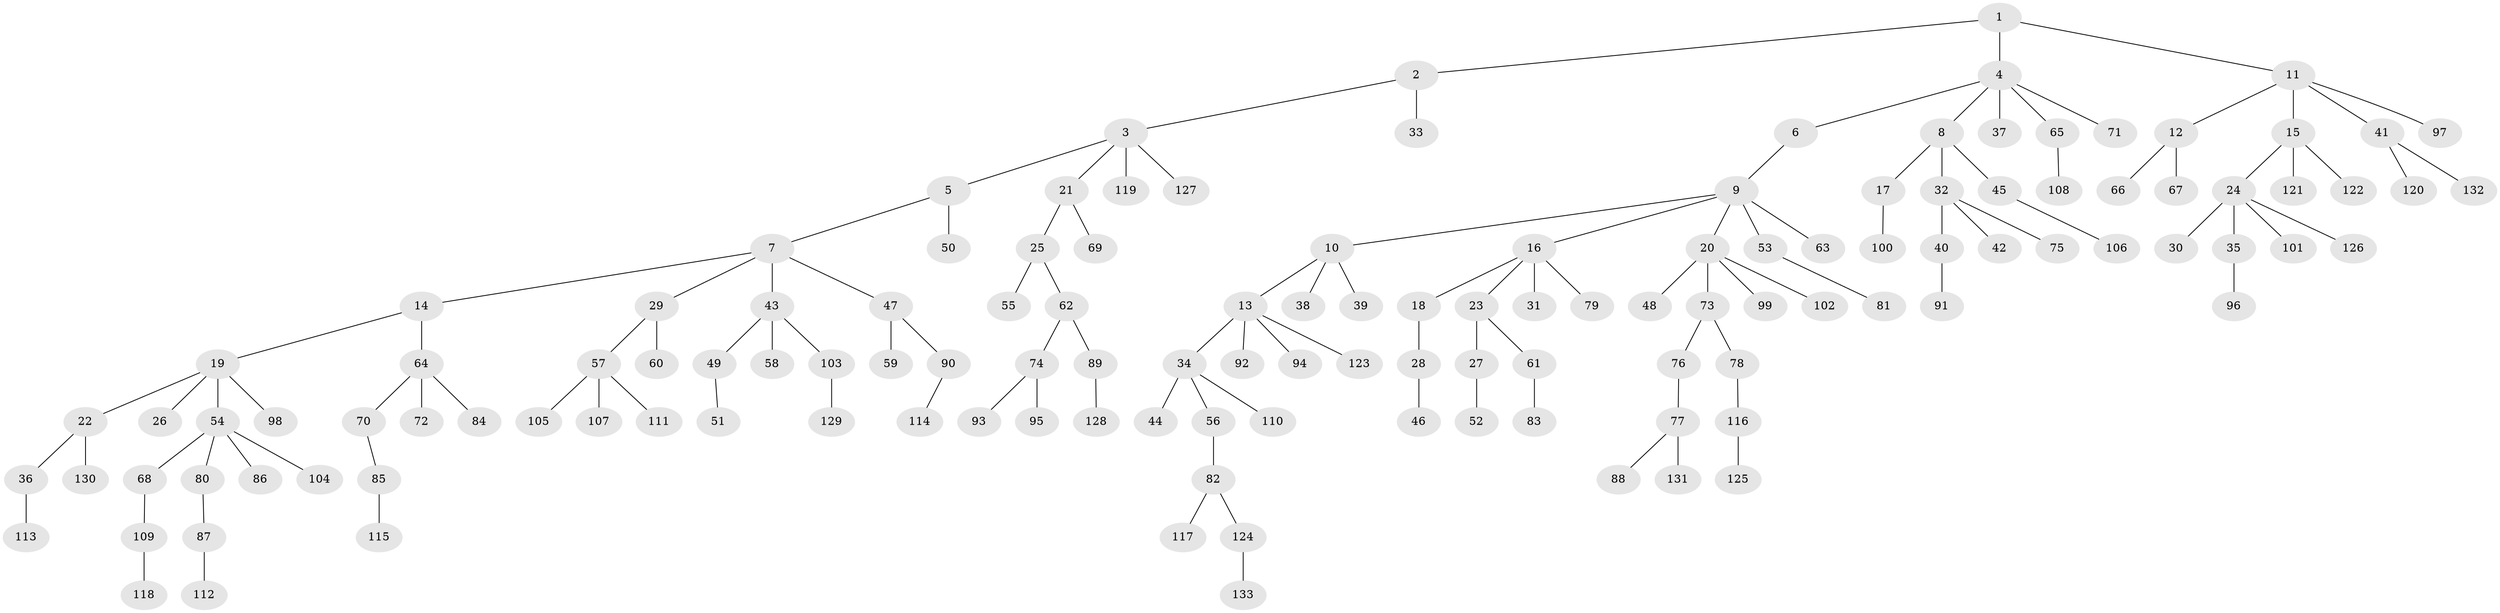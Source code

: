// Generated by graph-tools (version 1.1) at 2025/53/03/09/25 04:53:06]
// undirected, 133 vertices, 132 edges
graph export_dot {
graph [start="1"]
  node [color=gray90,style=filled];
  1;
  2;
  3;
  4;
  5;
  6;
  7;
  8;
  9;
  10;
  11;
  12;
  13;
  14;
  15;
  16;
  17;
  18;
  19;
  20;
  21;
  22;
  23;
  24;
  25;
  26;
  27;
  28;
  29;
  30;
  31;
  32;
  33;
  34;
  35;
  36;
  37;
  38;
  39;
  40;
  41;
  42;
  43;
  44;
  45;
  46;
  47;
  48;
  49;
  50;
  51;
  52;
  53;
  54;
  55;
  56;
  57;
  58;
  59;
  60;
  61;
  62;
  63;
  64;
  65;
  66;
  67;
  68;
  69;
  70;
  71;
  72;
  73;
  74;
  75;
  76;
  77;
  78;
  79;
  80;
  81;
  82;
  83;
  84;
  85;
  86;
  87;
  88;
  89;
  90;
  91;
  92;
  93;
  94;
  95;
  96;
  97;
  98;
  99;
  100;
  101;
  102;
  103;
  104;
  105;
  106;
  107;
  108;
  109;
  110;
  111;
  112;
  113;
  114;
  115;
  116;
  117;
  118;
  119;
  120;
  121;
  122;
  123;
  124;
  125;
  126;
  127;
  128;
  129;
  130;
  131;
  132;
  133;
  1 -- 2;
  1 -- 4;
  1 -- 11;
  2 -- 3;
  2 -- 33;
  3 -- 5;
  3 -- 21;
  3 -- 119;
  3 -- 127;
  4 -- 6;
  4 -- 8;
  4 -- 37;
  4 -- 65;
  4 -- 71;
  5 -- 7;
  5 -- 50;
  6 -- 9;
  7 -- 14;
  7 -- 29;
  7 -- 43;
  7 -- 47;
  8 -- 17;
  8 -- 32;
  8 -- 45;
  9 -- 10;
  9 -- 16;
  9 -- 20;
  9 -- 53;
  9 -- 63;
  10 -- 13;
  10 -- 38;
  10 -- 39;
  11 -- 12;
  11 -- 15;
  11 -- 41;
  11 -- 97;
  12 -- 66;
  12 -- 67;
  13 -- 34;
  13 -- 92;
  13 -- 94;
  13 -- 123;
  14 -- 19;
  14 -- 64;
  15 -- 24;
  15 -- 121;
  15 -- 122;
  16 -- 18;
  16 -- 23;
  16 -- 31;
  16 -- 79;
  17 -- 100;
  18 -- 28;
  19 -- 22;
  19 -- 26;
  19 -- 54;
  19 -- 98;
  20 -- 48;
  20 -- 73;
  20 -- 99;
  20 -- 102;
  21 -- 25;
  21 -- 69;
  22 -- 36;
  22 -- 130;
  23 -- 27;
  23 -- 61;
  24 -- 30;
  24 -- 35;
  24 -- 101;
  24 -- 126;
  25 -- 55;
  25 -- 62;
  27 -- 52;
  28 -- 46;
  29 -- 57;
  29 -- 60;
  32 -- 40;
  32 -- 42;
  32 -- 75;
  34 -- 44;
  34 -- 56;
  34 -- 110;
  35 -- 96;
  36 -- 113;
  40 -- 91;
  41 -- 120;
  41 -- 132;
  43 -- 49;
  43 -- 58;
  43 -- 103;
  45 -- 106;
  47 -- 59;
  47 -- 90;
  49 -- 51;
  53 -- 81;
  54 -- 68;
  54 -- 80;
  54 -- 86;
  54 -- 104;
  56 -- 82;
  57 -- 105;
  57 -- 107;
  57 -- 111;
  61 -- 83;
  62 -- 74;
  62 -- 89;
  64 -- 70;
  64 -- 72;
  64 -- 84;
  65 -- 108;
  68 -- 109;
  70 -- 85;
  73 -- 76;
  73 -- 78;
  74 -- 93;
  74 -- 95;
  76 -- 77;
  77 -- 88;
  77 -- 131;
  78 -- 116;
  80 -- 87;
  82 -- 117;
  82 -- 124;
  85 -- 115;
  87 -- 112;
  89 -- 128;
  90 -- 114;
  103 -- 129;
  109 -- 118;
  116 -- 125;
  124 -- 133;
}
